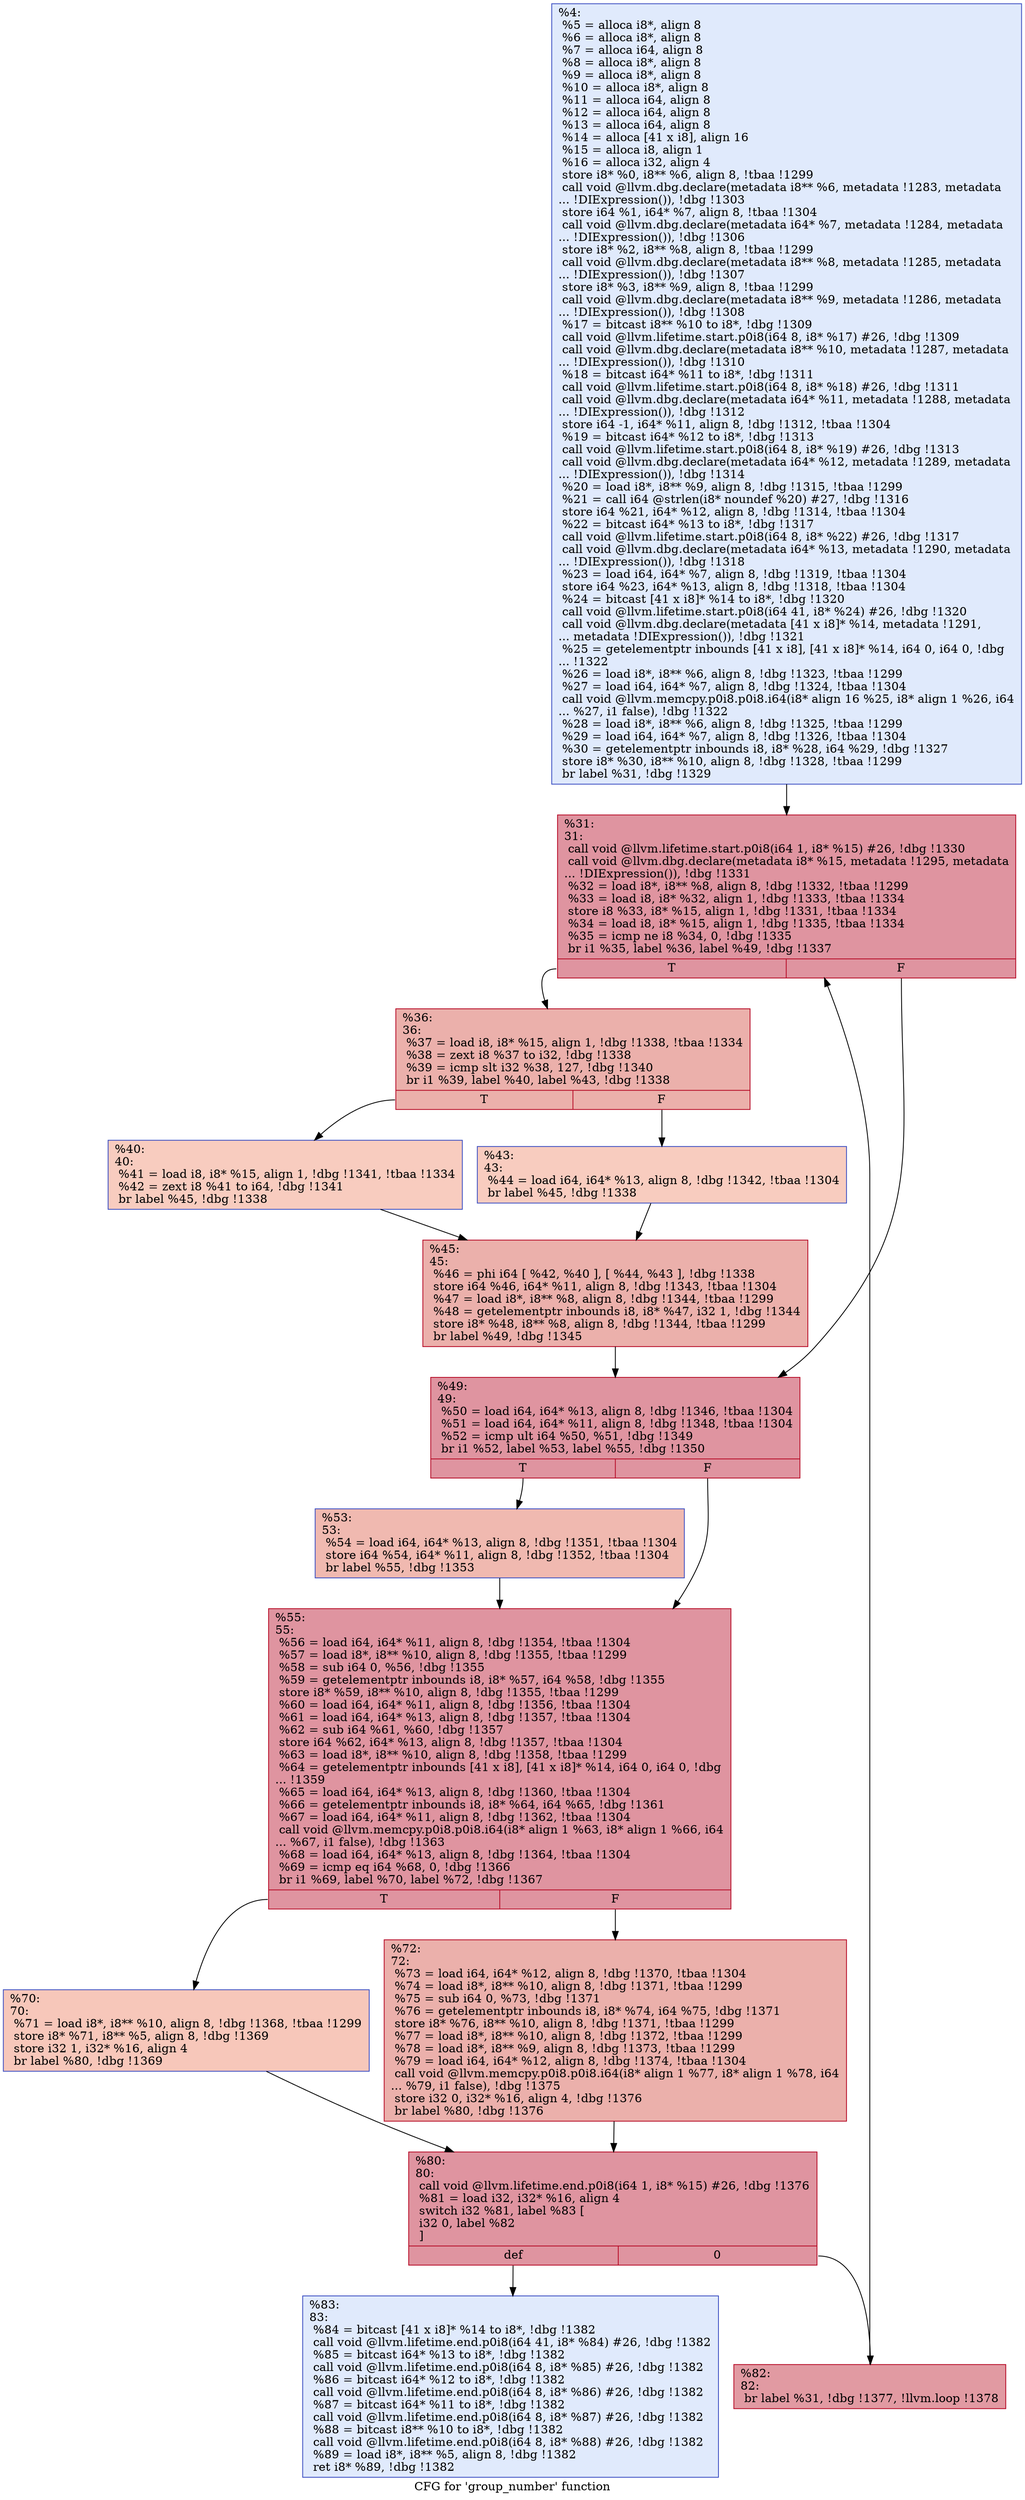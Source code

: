 digraph "CFG for 'group_number' function" {
	label="CFG for 'group_number' function";

	Node0x237ec20 [shape=record,color="#3d50c3ff", style=filled, fillcolor="#b9d0f970",label="{%4:\l  %5 = alloca i8*, align 8\l  %6 = alloca i8*, align 8\l  %7 = alloca i64, align 8\l  %8 = alloca i8*, align 8\l  %9 = alloca i8*, align 8\l  %10 = alloca i8*, align 8\l  %11 = alloca i64, align 8\l  %12 = alloca i64, align 8\l  %13 = alloca i64, align 8\l  %14 = alloca [41 x i8], align 16\l  %15 = alloca i8, align 1\l  %16 = alloca i32, align 4\l  store i8* %0, i8** %6, align 8, !tbaa !1299\l  call void @llvm.dbg.declare(metadata i8** %6, metadata !1283, metadata\l... !DIExpression()), !dbg !1303\l  store i64 %1, i64* %7, align 8, !tbaa !1304\l  call void @llvm.dbg.declare(metadata i64* %7, metadata !1284, metadata\l... !DIExpression()), !dbg !1306\l  store i8* %2, i8** %8, align 8, !tbaa !1299\l  call void @llvm.dbg.declare(metadata i8** %8, metadata !1285, metadata\l... !DIExpression()), !dbg !1307\l  store i8* %3, i8** %9, align 8, !tbaa !1299\l  call void @llvm.dbg.declare(metadata i8** %9, metadata !1286, metadata\l... !DIExpression()), !dbg !1308\l  %17 = bitcast i8** %10 to i8*, !dbg !1309\l  call void @llvm.lifetime.start.p0i8(i64 8, i8* %17) #26, !dbg !1309\l  call void @llvm.dbg.declare(metadata i8** %10, metadata !1287, metadata\l... !DIExpression()), !dbg !1310\l  %18 = bitcast i64* %11 to i8*, !dbg !1311\l  call void @llvm.lifetime.start.p0i8(i64 8, i8* %18) #26, !dbg !1311\l  call void @llvm.dbg.declare(metadata i64* %11, metadata !1288, metadata\l... !DIExpression()), !dbg !1312\l  store i64 -1, i64* %11, align 8, !dbg !1312, !tbaa !1304\l  %19 = bitcast i64* %12 to i8*, !dbg !1313\l  call void @llvm.lifetime.start.p0i8(i64 8, i8* %19) #26, !dbg !1313\l  call void @llvm.dbg.declare(metadata i64* %12, metadata !1289, metadata\l... !DIExpression()), !dbg !1314\l  %20 = load i8*, i8** %9, align 8, !dbg !1315, !tbaa !1299\l  %21 = call i64 @strlen(i8* noundef %20) #27, !dbg !1316\l  store i64 %21, i64* %12, align 8, !dbg !1314, !tbaa !1304\l  %22 = bitcast i64* %13 to i8*, !dbg !1317\l  call void @llvm.lifetime.start.p0i8(i64 8, i8* %22) #26, !dbg !1317\l  call void @llvm.dbg.declare(metadata i64* %13, metadata !1290, metadata\l... !DIExpression()), !dbg !1318\l  %23 = load i64, i64* %7, align 8, !dbg !1319, !tbaa !1304\l  store i64 %23, i64* %13, align 8, !dbg !1318, !tbaa !1304\l  %24 = bitcast [41 x i8]* %14 to i8*, !dbg !1320\l  call void @llvm.lifetime.start.p0i8(i64 41, i8* %24) #26, !dbg !1320\l  call void @llvm.dbg.declare(metadata [41 x i8]* %14, metadata !1291,\l... metadata !DIExpression()), !dbg !1321\l  %25 = getelementptr inbounds [41 x i8], [41 x i8]* %14, i64 0, i64 0, !dbg\l... !1322\l  %26 = load i8*, i8** %6, align 8, !dbg !1323, !tbaa !1299\l  %27 = load i64, i64* %7, align 8, !dbg !1324, !tbaa !1304\l  call void @llvm.memcpy.p0i8.p0i8.i64(i8* align 16 %25, i8* align 1 %26, i64\l... %27, i1 false), !dbg !1322\l  %28 = load i8*, i8** %6, align 8, !dbg !1325, !tbaa !1299\l  %29 = load i64, i64* %7, align 8, !dbg !1326, !tbaa !1304\l  %30 = getelementptr inbounds i8, i8* %28, i64 %29, !dbg !1327\l  store i8* %30, i8** %10, align 8, !dbg !1328, !tbaa !1299\l  br label %31, !dbg !1329\l}"];
	Node0x237ec20 -> Node0x237ecf0;
	Node0x237ecf0 [shape=record,color="#b70d28ff", style=filled, fillcolor="#b70d2870",label="{%31:\l31:                                               \l  call void @llvm.lifetime.start.p0i8(i64 1, i8* %15) #26, !dbg !1330\l  call void @llvm.dbg.declare(metadata i8* %15, metadata !1295, metadata\l... !DIExpression()), !dbg !1331\l  %32 = load i8*, i8** %8, align 8, !dbg !1332, !tbaa !1299\l  %33 = load i8, i8* %32, align 1, !dbg !1333, !tbaa !1334\l  store i8 %33, i8* %15, align 1, !dbg !1331, !tbaa !1334\l  %34 = load i8, i8* %15, align 1, !dbg !1335, !tbaa !1334\l  %35 = icmp ne i8 %34, 0, !dbg !1335\l  br i1 %35, label %36, label %49, !dbg !1337\l|{<s0>T|<s1>F}}"];
	Node0x237ecf0:s0 -> Node0x237ed40;
	Node0x237ecf0:s1 -> Node0x237ee80;
	Node0x237ed40 [shape=record,color="#b70d28ff", style=filled, fillcolor="#d24b4070",label="{%36:\l36:                                               \l  %37 = load i8, i8* %15, align 1, !dbg !1338, !tbaa !1334\l  %38 = zext i8 %37 to i32, !dbg !1338\l  %39 = icmp slt i32 %38, 127, !dbg !1340\l  br i1 %39, label %40, label %43, !dbg !1338\l|{<s0>T|<s1>F}}"];
	Node0x237ed40:s0 -> Node0x237ed90;
	Node0x237ed40:s1 -> Node0x237ede0;
	Node0x237ed90 [shape=record,color="#3d50c3ff", style=filled, fillcolor="#f08b6e70",label="{%40:\l40:                                               \l  %41 = load i8, i8* %15, align 1, !dbg !1341, !tbaa !1334\l  %42 = zext i8 %41 to i64, !dbg !1341\l  br label %45, !dbg !1338\l}"];
	Node0x237ed90 -> Node0x237ee30;
	Node0x237ede0 [shape=record,color="#3d50c3ff", style=filled, fillcolor="#f08b6e70",label="{%43:\l43:                                               \l  %44 = load i64, i64* %13, align 8, !dbg !1342, !tbaa !1304\l  br label %45, !dbg !1338\l}"];
	Node0x237ede0 -> Node0x237ee30;
	Node0x237ee30 [shape=record,color="#b70d28ff", style=filled, fillcolor="#d24b4070",label="{%45:\l45:                                               \l  %46 = phi i64 [ %42, %40 ], [ %44, %43 ], !dbg !1338\l  store i64 %46, i64* %11, align 8, !dbg !1343, !tbaa !1304\l  %47 = load i8*, i8** %8, align 8, !dbg !1344, !tbaa !1299\l  %48 = getelementptr inbounds i8, i8* %47, i32 1, !dbg !1344\l  store i8* %48, i8** %8, align 8, !dbg !1344, !tbaa !1299\l  br label %49, !dbg !1345\l}"];
	Node0x237ee30 -> Node0x237ee80;
	Node0x237ee80 [shape=record,color="#b70d28ff", style=filled, fillcolor="#b70d2870",label="{%49:\l49:                                               \l  %50 = load i64, i64* %13, align 8, !dbg !1346, !tbaa !1304\l  %51 = load i64, i64* %11, align 8, !dbg !1348, !tbaa !1304\l  %52 = icmp ult i64 %50, %51, !dbg !1349\l  br i1 %52, label %53, label %55, !dbg !1350\l|{<s0>T|<s1>F}}"];
	Node0x237ee80:s0 -> Node0x237eed0;
	Node0x237ee80:s1 -> Node0x237ef20;
	Node0x237eed0 [shape=record,color="#3d50c3ff", style=filled, fillcolor="#de614d70",label="{%53:\l53:                                               \l  %54 = load i64, i64* %13, align 8, !dbg !1351, !tbaa !1304\l  store i64 %54, i64* %11, align 8, !dbg !1352, !tbaa !1304\l  br label %55, !dbg !1353\l}"];
	Node0x237eed0 -> Node0x237ef20;
	Node0x237ef20 [shape=record,color="#b70d28ff", style=filled, fillcolor="#b70d2870",label="{%55:\l55:                                               \l  %56 = load i64, i64* %11, align 8, !dbg !1354, !tbaa !1304\l  %57 = load i8*, i8** %10, align 8, !dbg !1355, !tbaa !1299\l  %58 = sub i64 0, %56, !dbg !1355\l  %59 = getelementptr inbounds i8, i8* %57, i64 %58, !dbg !1355\l  store i8* %59, i8** %10, align 8, !dbg !1355, !tbaa !1299\l  %60 = load i64, i64* %11, align 8, !dbg !1356, !tbaa !1304\l  %61 = load i64, i64* %13, align 8, !dbg !1357, !tbaa !1304\l  %62 = sub i64 %61, %60, !dbg !1357\l  store i64 %62, i64* %13, align 8, !dbg !1357, !tbaa !1304\l  %63 = load i8*, i8** %10, align 8, !dbg !1358, !tbaa !1299\l  %64 = getelementptr inbounds [41 x i8], [41 x i8]* %14, i64 0, i64 0, !dbg\l... !1359\l  %65 = load i64, i64* %13, align 8, !dbg !1360, !tbaa !1304\l  %66 = getelementptr inbounds i8, i8* %64, i64 %65, !dbg !1361\l  %67 = load i64, i64* %11, align 8, !dbg !1362, !tbaa !1304\l  call void @llvm.memcpy.p0i8.p0i8.i64(i8* align 1 %63, i8* align 1 %66, i64\l... %67, i1 false), !dbg !1363\l  %68 = load i64, i64* %13, align 8, !dbg !1364, !tbaa !1304\l  %69 = icmp eq i64 %68, 0, !dbg !1366\l  br i1 %69, label %70, label %72, !dbg !1367\l|{<s0>T|<s1>F}}"];
	Node0x237ef20:s0 -> Node0x237ef70;
	Node0x237ef20:s1 -> Node0x237efc0;
	Node0x237ef70 [shape=record,color="#3d50c3ff", style=filled, fillcolor="#ec7f6370",label="{%70:\l70:                                               \l  %71 = load i8*, i8** %10, align 8, !dbg !1368, !tbaa !1299\l  store i8* %71, i8** %5, align 8, !dbg !1369\l  store i32 1, i32* %16, align 4\l  br label %80, !dbg !1369\l}"];
	Node0x237ef70 -> Node0x237f010;
	Node0x237efc0 [shape=record,color="#b70d28ff", style=filled, fillcolor="#d24b4070",label="{%72:\l72:                                               \l  %73 = load i64, i64* %12, align 8, !dbg !1370, !tbaa !1304\l  %74 = load i8*, i8** %10, align 8, !dbg !1371, !tbaa !1299\l  %75 = sub i64 0, %73, !dbg !1371\l  %76 = getelementptr inbounds i8, i8* %74, i64 %75, !dbg !1371\l  store i8* %76, i8** %10, align 8, !dbg !1371, !tbaa !1299\l  %77 = load i8*, i8** %10, align 8, !dbg !1372, !tbaa !1299\l  %78 = load i8*, i8** %9, align 8, !dbg !1373, !tbaa !1299\l  %79 = load i64, i64* %12, align 8, !dbg !1374, !tbaa !1304\l  call void @llvm.memcpy.p0i8.p0i8.i64(i8* align 1 %77, i8* align 1 %78, i64\l... %79, i1 false), !dbg !1375\l  store i32 0, i32* %16, align 4, !dbg !1376\l  br label %80, !dbg !1376\l}"];
	Node0x237efc0 -> Node0x237f010;
	Node0x237f010 [shape=record,color="#b70d28ff", style=filled, fillcolor="#b70d2870",label="{%80:\l80:                                               \l  call void @llvm.lifetime.end.p0i8(i64 1, i8* %15) #26, !dbg !1376\l  %81 = load i32, i32* %16, align 4\l  switch i32 %81, label %83 [\l    i32 0, label %82\l  ]\l|{<s0>def|<s1>0}}"];
	Node0x237f010:s0 -> Node0x237f0b0;
	Node0x237f010:s1 -> Node0x237f060;
	Node0x237f060 [shape=record,color="#b70d28ff", style=filled, fillcolor="#bb1b2c70",label="{%82:\l82:                                               \l  br label %31, !dbg !1377, !llvm.loop !1378\l}"];
	Node0x237f060 -> Node0x237ecf0;
	Node0x237f0b0 [shape=record,color="#3d50c3ff", style=filled, fillcolor="#b9d0f970",label="{%83:\l83:                                               \l  %84 = bitcast [41 x i8]* %14 to i8*, !dbg !1382\l  call void @llvm.lifetime.end.p0i8(i64 41, i8* %84) #26, !dbg !1382\l  %85 = bitcast i64* %13 to i8*, !dbg !1382\l  call void @llvm.lifetime.end.p0i8(i64 8, i8* %85) #26, !dbg !1382\l  %86 = bitcast i64* %12 to i8*, !dbg !1382\l  call void @llvm.lifetime.end.p0i8(i64 8, i8* %86) #26, !dbg !1382\l  %87 = bitcast i64* %11 to i8*, !dbg !1382\l  call void @llvm.lifetime.end.p0i8(i64 8, i8* %87) #26, !dbg !1382\l  %88 = bitcast i8** %10 to i8*, !dbg !1382\l  call void @llvm.lifetime.end.p0i8(i64 8, i8* %88) #26, !dbg !1382\l  %89 = load i8*, i8** %5, align 8, !dbg !1382\l  ret i8* %89, !dbg !1382\l}"];
}
